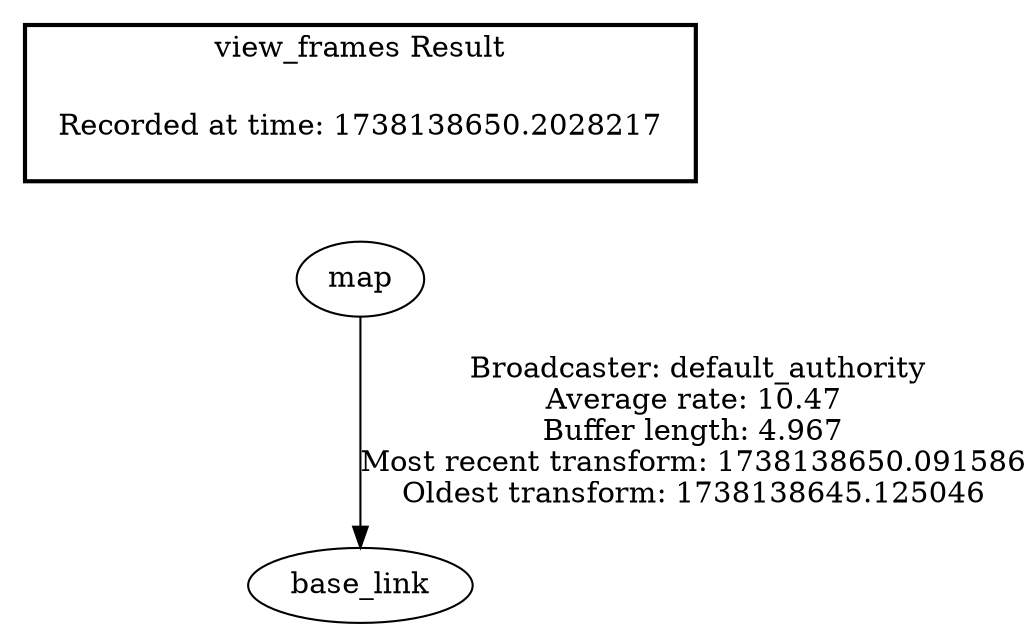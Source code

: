 digraph G {
"map" -> "base_link"[label=" Broadcaster: default_authority\nAverage rate: 10.47\nBuffer length: 4.967\nMost recent transform: 1738138650.091586\nOldest transform: 1738138645.125046\n"];
edge [style=invis];
 subgraph cluster_legend { style=bold; color=black; label ="view_frames Result";
"Recorded at time: 1738138650.2028217"[ shape=plaintext ] ;
}->"map";
}